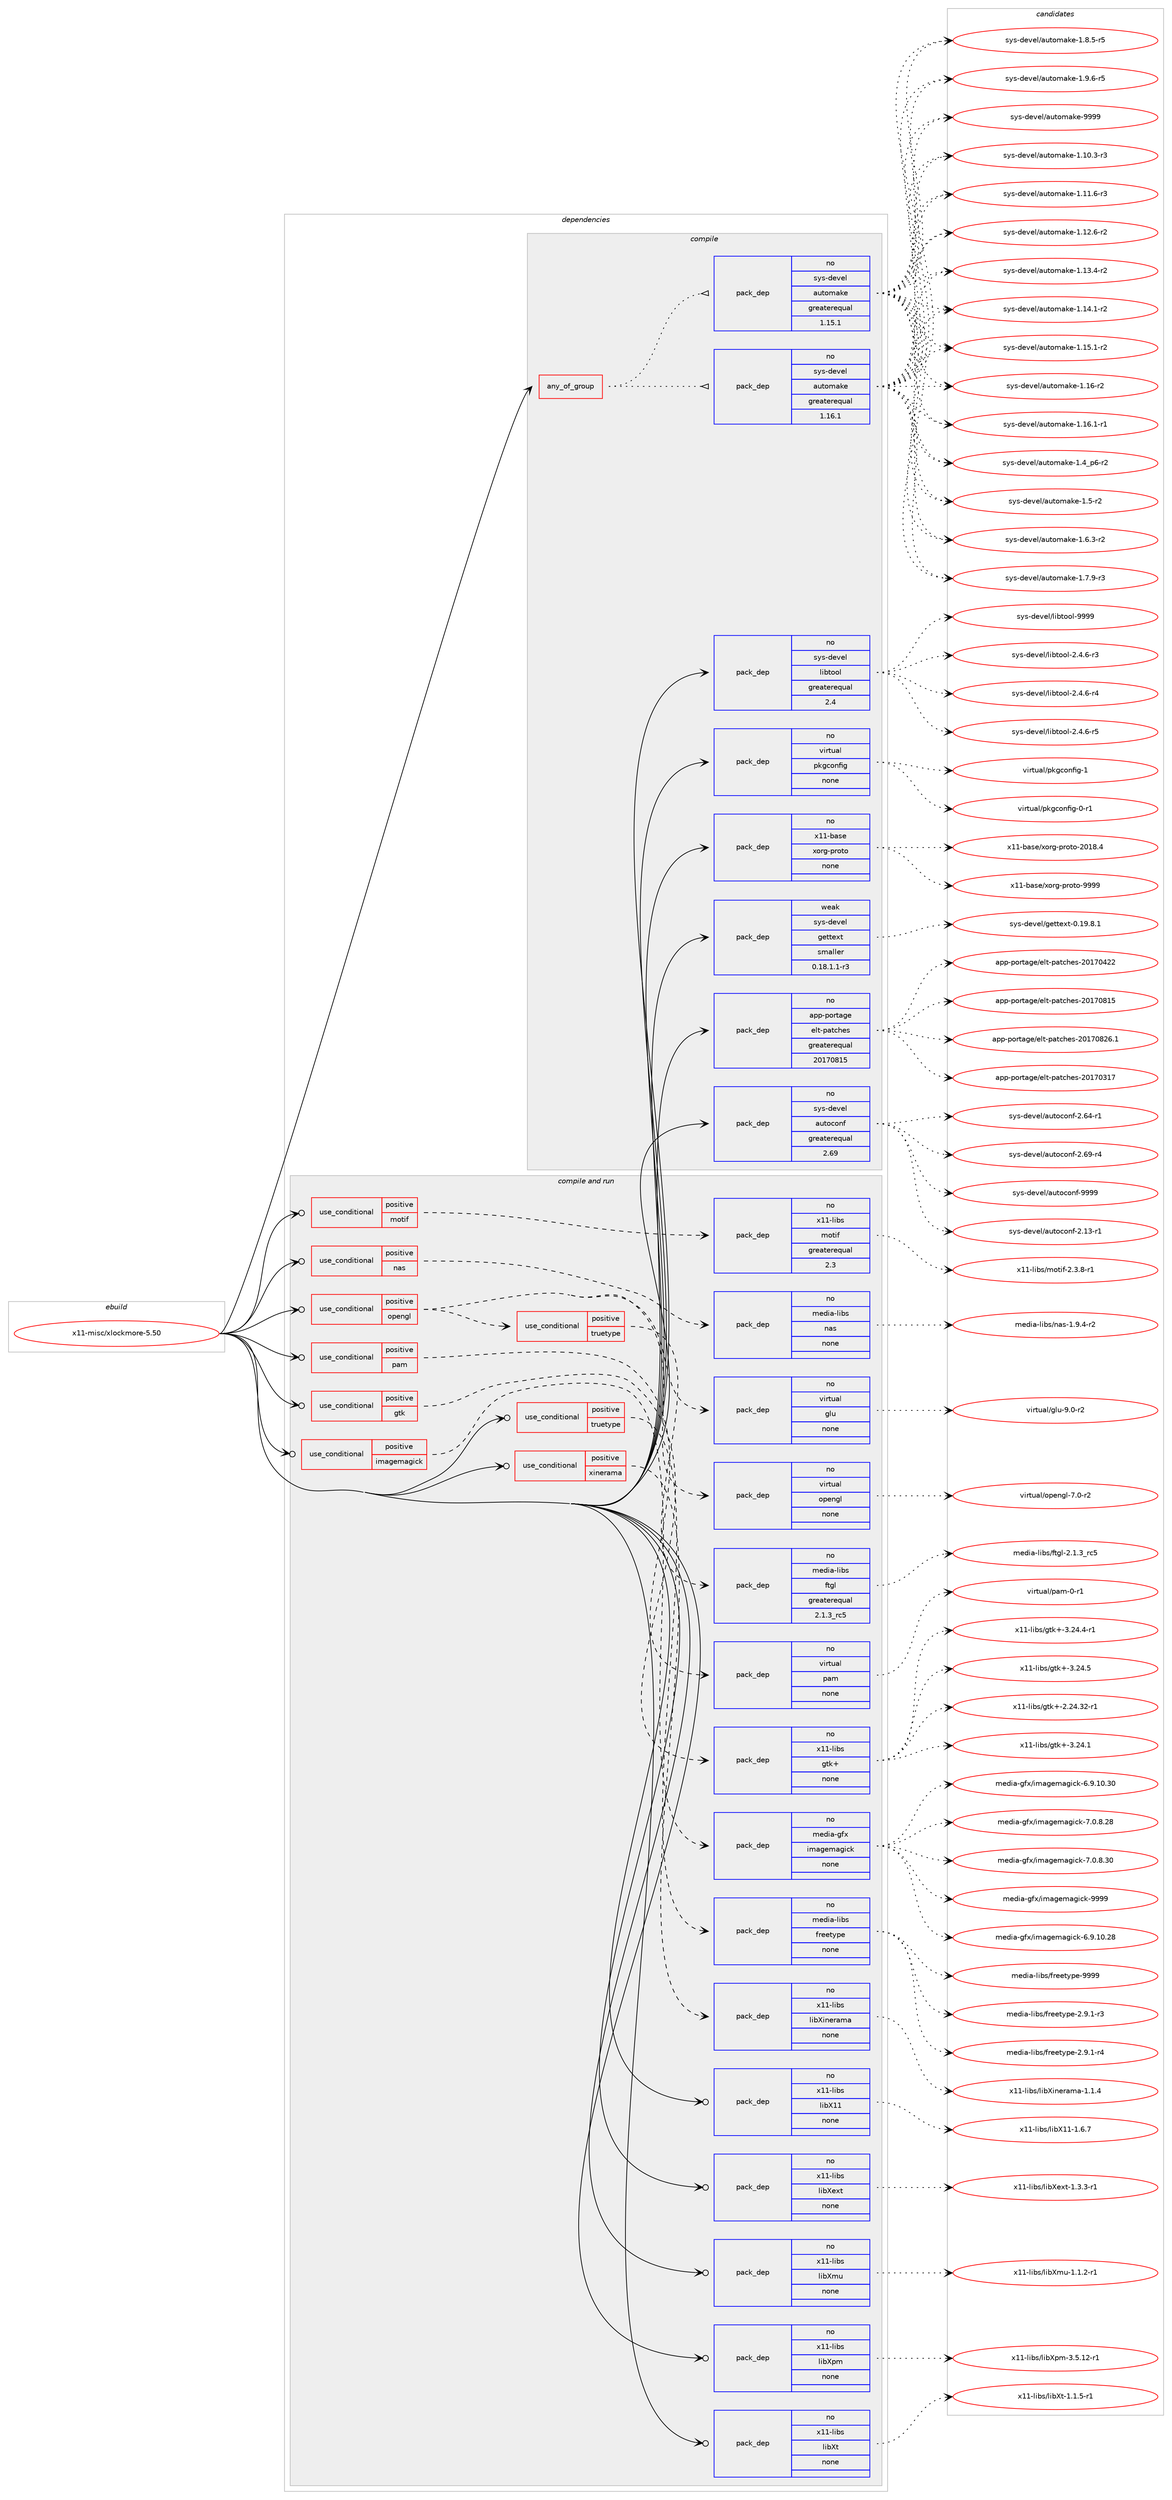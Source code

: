 digraph prolog {

# *************
# Graph options
# *************

newrank=true;
concentrate=true;
compound=true;
graph [rankdir=LR,fontname=Helvetica,fontsize=10,ranksep=1.5];#, ranksep=2.5, nodesep=0.2];
edge  [arrowhead=vee];
node  [fontname=Helvetica,fontsize=10];

# **********
# The ebuild
# **********

subgraph cluster_leftcol {
color=gray;
rank=same;
label=<<i>ebuild</i>>;
id [label="x11-misc/xlockmore-5.50", color=red, width=4, href="../x11-misc/xlockmore-5.50.svg"];
}

# ****************
# The dependencies
# ****************

subgraph cluster_midcol {
color=gray;
label=<<i>dependencies</i>>;
subgraph cluster_compile {
fillcolor="#eeeeee";
style=filled;
label=<<i>compile</i>>;
subgraph any28732 {
dependency1765636 [label=<<TABLE BORDER="0" CELLBORDER="1" CELLSPACING="0" CELLPADDING="4"><TR><TD CELLPADDING="10">any_of_group</TD></TR></TABLE>>, shape=none, color=red];subgraph pack1269099 {
dependency1765637 [label=<<TABLE BORDER="0" CELLBORDER="1" CELLSPACING="0" CELLPADDING="4" WIDTH="220"><TR><TD ROWSPAN="6" CELLPADDING="30">pack_dep</TD></TR><TR><TD WIDTH="110">no</TD></TR><TR><TD>sys-devel</TD></TR><TR><TD>automake</TD></TR><TR><TD>greaterequal</TD></TR><TR><TD>1.16.1</TD></TR></TABLE>>, shape=none, color=blue];
}
dependency1765636:e -> dependency1765637:w [weight=20,style="dotted",arrowhead="oinv"];
subgraph pack1269100 {
dependency1765638 [label=<<TABLE BORDER="0" CELLBORDER="1" CELLSPACING="0" CELLPADDING="4" WIDTH="220"><TR><TD ROWSPAN="6" CELLPADDING="30">pack_dep</TD></TR><TR><TD WIDTH="110">no</TD></TR><TR><TD>sys-devel</TD></TR><TR><TD>automake</TD></TR><TR><TD>greaterequal</TD></TR><TR><TD>1.15.1</TD></TR></TABLE>>, shape=none, color=blue];
}
dependency1765636:e -> dependency1765638:w [weight=20,style="dotted",arrowhead="oinv"];
}
id:e -> dependency1765636:w [weight=20,style="solid",arrowhead="vee"];
subgraph pack1269101 {
dependency1765639 [label=<<TABLE BORDER="0" CELLBORDER="1" CELLSPACING="0" CELLPADDING="4" WIDTH="220"><TR><TD ROWSPAN="6" CELLPADDING="30">pack_dep</TD></TR><TR><TD WIDTH="110">no</TD></TR><TR><TD>app-portage</TD></TR><TR><TD>elt-patches</TD></TR><TR><TD>greaterequal</TD></TR><TR><TD>20170815</TD></TR></TABLE>>, shape=none, color=blue];
}
id:e -> dependency1765639:w [weight=20,style="solid",arrowhead="vee"];
subgraph pack1269102 {
dependency1765640 [label=<<TABLE BORDER="0" CELLBORDER="1" CELLSPACING="0" CELLPADDING="4" WIDTH="220"><TR><TD ROWSPAN="6" CELLPADDING="30">pack_dep</TD></TR><TR><TD WIDTH="110">no</TD></TR><TR><TD>sys-devel</TD></TR><TR><TD>autoconf</TD></TR><TR><TD>greaterequal</TD></TR><TR><TD>2.69</TD></TR></TABLE>>, shape=none, color=blue];
}
id:e -> dependency1765640:w [weight=20,style="solid",arrowhead="vee"];
subgraph pack1269103 {
dependency1765641 [label=<<TABLE BORDER="0" CELLBORDER="1" CELLSPACING="0" CELLPADDING="4" WIDTH="220"><TR><TD ROWSPAN="6" CELLPADDING="30">pack_dep</TD></TR><TR><TD WIDTH="110">no</TD></TR><TR><TD>sys-devel</TD></TR><TR><TD>libtool</TD></TR><TR><TD>greaterequal</TD></TR><TR><TD>2.4</TD></TR></TABLE>>, shape=none, color=blue];
}
id:e -> dependency1765641:w [weight=20,style="solid",arrowhead="vee"];
subgraph pack1269104 {
dependency1765642 [label=<<TABLE BORDER="0" CELLBORDER="1" CELLSPACING="0" CELLPADDING="4" WIDTH="220"><TR><TD ROWSPAN="6" CELLPADDING="30">pack_dep</TD></TR><TR><TD WIDTH="110">no</TD></TR><TR><TD>virtual</TD></TR><TR><TD>pkgconfig</TD></TR><TR><TD>none</TD></TR><TR><TD></TD></TR></TABLE>>, shape=none, color=blue];
}
id:e -> dependency1765642:w [weight=20,style="solid",arrowhead="vee"];
subgraph pack1269105 {
dependency1765643 [label=<<TABLE BORDER="0" CELLBORDER="1" CELLSPACING="0" CELLPADDING="4" WIDTH="220"><TR><TD ROWSPAN="6" CELLPADDING="30">pack_dep</TD></TR><TR><TD WIDTH="110">no</TD></TR><TR><TD>x11-base</TD></TR><TR><TD>xorg-proto</TD></TR><TR><TD>none</TD></TR><TR><TD></TD></TR></TABLE>>, shape=none, color=blue];
}
id:e -> dependency1765643:w [weight=20,style="solid",arrowhead="vee"];
subgraph pack1269106 {
dependency1765644 [label=<<TABLE BORDER="0" CELLBORDER="1" CELLSPACING="0" CELLPADDING="4" WIDTH="220"><TR><TD ROWSPAN="6" CELLPADDING="30">pack_dep</TD></TR><TR><TD WIDTH="110">weak</TD></TR><TR><TD>sys-devel</TD></TR><TR><TD>gettext</TD></TR><TR><TD>smaller</TD></TR><TR><TD>0.18.1.1-r3</TD></TR></TABLE>>, shape=none, color=blue];
}
id:e -> dependency1765644:w [weight=20,style="solid",arrowhead="vee"];
}
subgraph cluster_compileandrun {
fillcolor="#eeeeee";
style=filled;
label=<<i>compile and run</i>>;
subgraph cond466797 {
dependency1765645 [label=<<TABLE BORDER="0" CELLBORDER="1" CELLSPACING="0" CELLPADDING="4"><TR><TD ROWSPAN="3" CELLPADDING="10">use_conditional</TD></TR><TR><TD>positive</TD></TR><TR><TD>gtk</TD></TR></TABLE>>, shape=none, color=red];
subgraph pack1269107 {
dependency1765646 [label=<<TABLE BORDER="0" CELLBORDER="1" CELLSPACING="0" CELLPADDING="4" WIDTH="220"><TR><TD ROWSPAN="6" CELLPADDING="30">pack_dep</TD></TR><TR><TD WIDTH="110">no</TD></TR><TR><TD>x11-libs</TD></TR><TR><TD>gtk+</TD></TR><TR><TD>none</TD></TR><TR><TD></TD></TR></TABLE>>, shape=none, color=blue];
}
dependency1765645:e -> dependency1765646:w [weight=20,style="dashed",arrowhead="vee"];
}
id:e -> dependency1765645:w [weight=20,style="solid",arrowhead="odotvee"];
subgraph cond466798 {
dependency1765647 [label=<<TABLE BORDER="0" CELLBORDER="1" CELLSPACING="0" CELLPADDING="4"><TR><TD ROWSPAN="3" CELLPADDING="10">use_conditional</TD></TR><TR><TD>positive</TD></TR><TR><TD>imagemagick</TD></TR></TABLE>>, shape=none, color=red];
subgraph pack1269108 {
dependency1765648 [label=<<TABLE BORDER="0" CELLBORDER="1" CELLSPACING="0" CELLPADDING="4" WIDTH="220"><TR><TD ROWSPAN="6" CELLPADDING="30">pack_dep</TD></TR><TR><TD WIDTH="110">no</TD></TR><TR><TD>media-gfx</TD></TR><TR><TD>imagemagick</TD></TR><TR><TD>none</TD></TR><TR><TD></TD></TR></TABLE>>, shape=none, color=blue];
}
dependency1765647:e -> dependency1765648:w [weight=20,style="dashed",arrowhead="vee"];
}
id:e -> dependency1765647:w [weight=20,style="solid",arrowhead="odotvee"];
subgraph cond466799 {
dependency1765649 [label=<<TABLE BORDER="0" CELLBORDER="1" CELLSPACING="0" CELLPADDING="4"><TR><TD ROWSPAN="3" CELLPADDING="10">use_conditional</TD></TR><TR><TD>positive</TD></TR><TR><TD>motif</TD></TR></TABLE>>, shape=none, color=red];
subgraph pack1269109 {
dependency1765650 [label=<<TABLE BORDER="0" CELLBORDER="1" CELLSPACING="0" CELLPADDING="4" WIDTH="220"><TR><TD ROWSPAN="6" CELLPADDING="30">pack_dep</TD></TR><TR><TD WIDTH="110">no</TD></TR><TR><TD>x11-libs</TD></TR><TR><TD>motif</TD></TR><TR><TD>greaterequal</TD></TR><TR><TD>2.3</TD></TR></TABLE>>, shape=none, color=blue];
}
dependency1765649:e -> dependency1765650:w [weight=20,style="dashed",arrowhead="vee"];
}
id:e -> dependency1765649:w [weight=20,style="solid",arrowhead="odotvee"];
subgraph cond466800 {
dependency1765651 [label=<<TABLE BORDER="0" CELLBORDER="1" CELLSPACING="0" CELLPADDING="4"><TR><TD ROWSPAN="3" CELLPADDING="10">use_conditional</TD></TR><TR><TD>positive</TD></TR><TR><TD>nas</TD></TR></TABLE>>, shape=none, color=red];
subgraph pack1269110 {
dependency1765652 [label=<<TABLE BORDER="0" CELLBORDER="1" CELLSPACING="0" CELLPADDING="4" WIDTH="220"><TR><TD ROWSPAN="6" CELLPADDING="30">pack_dep</TD></TR><TR><TD WIDTH="110">no</TD></TR><TR><TD>media-libs</TD></TR><TR><TD>nas</TD></TR><TR><TD>none</TD></TR><TR><TD></TD></TR></TABLE>>, shape=none, color=blue];
}
dependency1765651:e -> dependency1765652:w [weight=20,style="dashed",arrowhead="vee"];
}
id:e -> dependency1765651:w [weight=20,style="solid",arrowhead="odotvee"];
subgraph cond466801 {
dependency1765653 [label=<<TABLE BORDER="0" CELLBORDER="1" CELLSPACING="0" CELLPADDING="4"><TR><TD ROWSPAN="3" CELLPADDING="10">use_conditional</TD></TR><TR><TD>positive</TD></TR><TR><TD>opengl</TD></TR></TABLE>>, shape=none, color=red];
subgraph pack1269111 {
dependency1765654 [label=<<TABLE BORDER="0" CELLBORDER="1" CELLSPACING="0" CELLPADDING="4" WIDTH="220"><TR><TD ROWSPAN="6" CELLPADDING="30">pack_dep</TD></TR><TR><TD WIDTH="110">no</TD></TR><TR><TD>virtual</TD></TR><TR><TD>opengl</TD></TR><TR><TD>none</TD></TR><TR><TD></TD></TR></TABLE>>, shape=none, color=blue];
}
dependency1765653:e -> dependency1765654:w [weight=20,style="dashed",arrowhead="vee"];
subgraph pack1269112 {
dependency1765655 [label=<<TABLE BORDER="0" CELLBORDER="1" CELLSPACING="0" CELLPADDING="4" WIDTH="220"><TR><TD ROWSPAN="6" CELLPADDING="30">pack_dep</TD></TR><TR><TD WIDTH="110">no</TD></TR><TR><TD>virtual</TD></TR><TR><TD>glu</TD></TR><TR><TD>none</TD></TR><TR><TD></TD></TR></TABLE>>, shape=none, color=blue];
}
dependency1765653:e -> dependency1765655:w [weight=20,style="dashed",arrowhead="vee"];
subgraph cond466802 {
dependency1765656 [label=<<TABLE BORDER="0" CELLBORDER="1" CELLSPACING="0" CELLPADDING="4"><TR><TD ROWSPAN="3" CELLPADDING="10">use_conditional</TD></TR><TR><TD>positive</TD></TR><TR><TD>truetype</TD></TR></TABLE>>, shape=none, color=red];
subgraph pack1269113 {
dependency1765657 [label=<<TABLE BORDER="0" CELLBORDER="1" CELLSPACING="0" CELLPADDING="4" WIDTH="220"><TR><TD ROWSPAN="6" CELLPADDING="30">pack_dep</TD></TR><TR><TD WIDTH="110">no</TD></TR><TR><TD>media-libs</TD></TR><TR><TD>ftgl</TD></TR><TR><TD>greaterequal</TD></TR><TR><TD>2.1.3_rc5</TD></TR></TABLE>>, shape=none, color=blue];
}
dependency1765656:e -> dependency1765657:w [weight=20,style="dashed",arrowhead="vee"];
}
dependency1765653:e -> dependency1765656:w [weight=20,style="dashed",arrowhead="vee"];
}
id:e -> dependency1765653:w [weight=20,style="solid",arrowhead="odotvee"];
subgraph cond466803 {
dependency1765658 [label=<<TABLE BORDER="0" CELLBORDER="1" CELLSPACING="0" CELLPADDING="4"><TR><TD ROWSPAN="3" CELLPADDING="10">use_conditional</TD></TR><TR><TD>positive</TD></TR><TR><TD>pam</TD></TR></TABLE>>, shape=none, color=red];
subgraph pack1269114 {
dependency1765659 [label=<<TABLE BORDER="0" CELLBORDER="1" CELLSPACING="0" CELLPADDING="4" WIDTH="220"><TR><TD ROWSPAN="6" CELLPADDING="30">pack_dep</TD></TR><TR><TD WIDTH="110">no</TD></TR><TR><TD>virtual</TD></TR><TR><TD>pam</TD></TR><TR><TD>none</TD></TR><TR><TD></TD></TR></TABLE>>, shape=none, color=blue];
}
dependency1765658:e -> dependency1765659:w [weight=20,style="dashed",arrowhead="vee"];
}
id:e -> dependency1765658:w [weight=20,style="solid",arrowhead="odotvee"];
subgraph cond466804 {
dependency1765660 [label=<<TABLE BORDER="0" CELLBORDER="1" CELLSPACING="0" CELLPADDING="4"><TR><TD ROWSPAN="3" CELLPADDING="10">use_conditional</TD></TR><TR><TD>positive</TD></TR><TR><TD>truetype</TD></TR></TABLE>>, shape=none, color=red];
subgraph pack1269115 {
dependency1765661 [label=<<TABLE BORDER="0" CELLBORDER="1" CELLSPACING="0" CELLPADDING="4" WIDTH="220"><TR><TD ROWSPAN="6" CELLPADDING="30">pack_dep</TD></TR><TR><TD WIDTH="110">no</TD></TR><TR><TD>media-libs</TD></TR><TR><TD>freetype</TD></TR><TR><TD>none</TD></TR><TR><TD></TD></TR></TABLE>>, shape=none, color=blue];
}
dependency1765660:e -> dependency1765661:w [weight=20,style="dashed",arrowhead="vee"];
}
id:e -> dependency1765660:w [weight=20,style="solid",arrowhead="odotvee"];
subgraph cond466805 {
dependency1765662 [label=<<TABLE BORDER="0" CELLBORDER="1" CELLSPACING="0" CELLPADDING="4"><TR><TD ROWSPAN="3" CELLPADDING="10">use_conditional</TD></TR><TR><TD>positive</TD></TR><TR><TD>xinerama</TD></TR></TABLE>>, shape=none, color=red];
subgraph pack1269116 {
dependency1765663 [label=<<TABLE BORDER="0" CELLBORDER="1" CELLSPACING="0" CELLPADDING="4" WIDTH="220"><TR><TD ROWSPAN="6" CELLPADDING="30">pack_dep</TD></TR><TR><TD WIDTH="110">no</TD></TR><TR><TD>x11-libs</TD></TR><TR><TD>libXinerama</TD></TR><TR><TD>none</TD></TR><TR><TD></TD></TR></TABLE>>, shape=none, color=blue];
}
dependency1765662:e -> dependency1765663:w [weight=20,style="dashed",arrowhead="vee"];
}
id:e -> dependency1765662:w [weight=20,style="solid",arrowhead="odotvee"];
subgraph pack1269117 {
dependency1765664 [label=<<TABLE BORDER="0" CELLBORDER="1" CELLSPACING="0" CELLPADDING="4" WIDTH="220"><TR><TD ROWSPAN="6" CELLPADDING="30">pack_dep</TD></TR><TR><TD WIDTH="110">no</TD></TR><TR><TD>x11-libs</TD></TR><TR><TD>libX11</TD></TR><TR><TD>none</TD></TR><TR><TD></TD></TR></TABLE>>, shape=none, color=blue];
}
id:e -> dependency1765664:w [weight=20,style="solid",arrowhead="odotvee"];
subgraph pack1269118 {
dependency1765665 [label=<<TABLE BORDER="0" CELLBORDER="1" CELLSPACING="0" CELLPADDING="4" WIDTH="220"><TR><TD ROWSPAN="6" CELLPADDING="30">pack_dep</TD></TR><TR><TD WIDTH="110">no</TD></TR><TR><TD>x11-libs</TD></TR><TR><TD>libXext</TD></TR><TR><TD>none</TD></TR><TR><TD></TD></TR></TABLE>>, shape=none, color=blue];
}
id:e -> dependency1765665:w [weight=20,style="solid",arrowhead="odotvee"];
subgraph pack1269119 {
dependency1765666 [label=<<TABLE BORDER="0" CELLBORDER="1" CELLSPACING="0" CELLPADDING="4" WIDTH="220"><TR><TD ROWSPAN="6" CELLPADDING="30">pack_dep</TD></TR><TR><TD WIDTH="110">no</TD></TR><TR><TD>x11-libs</TD></TR><TR><TD>libXmu</TD></TR><TR><TD>none</TD></TR><TR><TD></TD></TR></TABLE>>, shape=none, color=blue];
}
id:e -> dependency1765666:w [weight=20,style="solid",arrowhead="odotvee"];
subgraph pack1269120 {
dependency1765667 [label=<<TABLE BORDER="0" CELLBORDER="1" CELLSPACING="0" CELLPADDING="4" WIDTH="220"><TR><TD ROWSPAN="6" CELLPADDING="30">pack_dep</TD></TR><TR><TD WIDTH="110">no</TD></TR><TR><TD>x11-libs</TD></TR><TR><TD>libXpm</TD></TR><TR><TD>none</TD></TR><TR><TD></TD></TR></TABLE>>, shape=none, color=blue];
}
id:e -> dependency1765667:w [weight=20,style="solid",arrowhead="odotvee"];
subgraph pack1269121 {
dependency1765668 [label=<<TABLE BORDER="0" CELLBORDER="1" CELLSPACING="0" CELLPADDING="4" WIDTH="220"><TR><TD ROWSPAN="6" CELLPADDING="30">pack_dep</TD></TR><TR><TD WIDTH="110">no</TD></TR><TR><TD>x11-libs</TD></TR><TR><TD>libXt</TD></TR><TR><TD>none</TD></TR><TR><TD></TD></TR></TABLE>>, shape=none, color=blue];
}
id:e -> dependency1765668:w [weight=20,style="solid",arrowhead="odotvee"];
}
subgraph cluster_run {
fillcolor="#eeeeee";
style=filled;
label=<<i>run</i>>;
}
}

# **************
# The candidates
# **************

subgraph cluster_choices {
rank=same;
color=gray;
label=<<i>candidates</i>>;

subgraph choice1269099 {
color=black;
nodesep=1;
choice11512111545100101118101108479711711611110997107101454946494846514511451 [label="sys-devel/automake-1.10.3-r3", color=red, width=4,href="../sys-devel/automake-1.10.3-r3.svg"];
choice11512111545100101118101108479711711611110997107101454946494946544511451 [label="sys-devel/automake-1.11.6-r3", color=red, width=4,href="../sys-devel/automake-1.11.6-r3.svg"];
choice11512111545100101118101108479711711611110997107101454946495046544511450 [label="sys-devel/automake-1.12.6-r2", color=red, width=4,href="../sys-devel/automake-1.12.6-r2.svg"];
choice11512111545100101118101108479711711611110997107101454946495146524511450 [label="sys-devel/automake-1.13.4-r2", color=red, width=4,href="../sys-devel/automake-1.13.4-r2.svg"];
choice11512111545100101118101108479711711611110997107101454946495246494511450 [label="sys-devel/automake-1.14.1-r2", color=red, width=4,href="../sys-devel/automake-1.14.1-r2.svg"];
choice11512111545100101118101108479711711611110997107101454946495346494511450 [label="sys-devel/automake-1.15.1-r2", color=red, width=4,href="../sys-devel/automake-1.15.1-r2.svg"];
choice1151211154510010111810110847971171161111099710710145494649544511450 [label="sys-devel/automake-1.16-r2", color=red, width=4,href="../sys-devel/automake-1.16-r2.svg"];
choice11512111545100101118101108479711711611110997107101454946495446494511449 [label="sys-devel/automake-1.16.1-r1", color=red, width=4,href="../sys-devel/automake-1.16.1-r1.svg"];
choice115121115451001011181011084797117116111109971071014549465295112544511450 [label="sys-devel/automake-1.4_p6-r2", color=red, width=4,href="../sys-devel/automake-1.4_p6-r2.svg"];
choice11512111545100101118101108479711711611110997107101454946534511450 [label="sys-devel/automake-1.5-r2", color=red, width=4,href="../sys-devel/automake-1.5-r2.svg"];
choice115121115451001011181011084797117116111109971071014549465446514511450 [label="sys-devel/automake-1.6.3-r2", color=red, width=4,href="../sys-devel/automake-1.6.3-r2.svg"];
choice115121115451001011181011084797117116111109971071014549465546574511451 [label="sys-devel/automake-1.7.9-r3", color=red, width=4,href="../sys-devel/automake-1.7.9-r3.svg"];
choice115121115451001011181011084797117116111109971071014549465646534511453 [label="sys-devel/automake-1.8.5-r5", color=red, width=4,href="../sys-devel/automake-1.8.5-r5.svg"];
choice115121115451001011181011084797117116111109971071014549465746544511453 [label="sys-devel/automake-1.9.6-r5", color=red, width=4,href="../sys-devel/automake-1.9.6-r5.svg"];
choice115121115451001011181011084797117116111109971071014557575757 [label="sys-devel/automake-9999", color=red, width=4,href="../sys-devel/automake-9999.svg"];
dependency1765637:e -> choice11512111545100101118101108479711711611110997107101454946494846514511451:w [style=dotted,weight="100"];
dependency1765637:e -> choice11512111545100101118101108479711711611110997107101454946494946544511451:w [style=dotted,weight="100"];
dependency1765637:e -> choice11512111545100101118101108479711711611110997107101454946495046544511450:w [style=dotted,weight="100"];
dependency1765637:e -> choice11512111545100101118101108479711711611110997107101454946495146524511450:w [style=dotted,weight="100"];
dependency1765637:e -> choice11512111545100101118101108479711711611110997107101454946495246494511450:w [style=dotted,weight="100"];
dependency1765637:e -> choice11512111545100101118101108479711711611110997107101454946495346494511450:w [style=dotted,weight="100"];
dependency1765637:e -> choice1151211154510010111810110847971171161111099710710145494649544511450:w [style=dotted,weight="100"];
dependency1765637:e -> choice11512111545100101118101108479711711611110997107101454946495446494511449:w [style=dotted,weight="100"];
dependency1765637:e -> choice115121115451001011181011084797117116111109971071014549465295112544511450:w [style=dotted,weight="100"];
dependency1765637:e -> choice11512111545100101118101108479711711611110997107101454946534511450:w [style=dotted,weight="100"];
dependency1765637:e -> choice115121115451001011181011084797117116111109971071014549465446514511450:w [style=dotted,weight="100"];
dependency1765637:e -> choice115121115451001011181011084797117116111109971071014549465546574511451:w [style=dotted,weight="100"];
dependency1765637:e -> choice115121115451001011181011084797117116111109971071014549465646534511453:w [style=dotted,weight="100"];
dependency1765637:e -> choice115121115451001011181011084797117116111109971071014549465746544511453:w [style=dotted,weight="100"];
dependency1765637:e -> choice115121115451001011181011084797117116111109971071014557575757:w [style=dotted,weight="100"];
}
subgraph choice1269100 {
color=black;
nodesep=1;
choice11512111545100101118101108479711711611110997107101454946494846514511451 [label="sys-devel/automake-1.10.3-r3", color=red, width=4,href="../sys-devel/automake-1.10.3-r3.svg"];
choice11512111545100101118101108479711711611110997107101454946494946544511451 [label="sys-devel/automake-1.11.6-r3", color=red, width=4,href="../sys-devel/automake-1.11.6-r3.svg"];
choice11512111545100101118101108479711711611110997107101454946495046544511450 [label="sys-devel/automake-1.12.6-r2", color=red, width=4,href="../sys-devel/automake-1.12.6-r2.svg"];
choice11512111545100101118101108479711711611110997107101454946495146524511450 [label="sys-devel/automake-1.13.4-r2", color=red, width=4,href="../sys-devel/automake-1.13.4-r2.svg"];
choice11512111545100101118101108479711711611110997107101454946495246494511450 [label="sys-devel/automake-1.14.1-r2", color=red, width=4,href="../sys-devel/automake-1.14.1-r2.svg"];
choice11512111545100101118101108479711711611110997107101454946495346494511450 [label="sys-devel/automake-1.15.1-r2", color=red, width=4,href="../sys-devel/automake-1.15.1-r2.svg"];
choice1151211154510010111810110847971171161111099710710145494649544511450 [label="sys-devel/automake-1.16-r2", color=red, width=4,href="../sys-devel/automake-1.16-r2.svg"];
choice11512111545100101118101108479711711611110997107101454946495446494511449 [label="sys-devel/automake-1.16.1-r1", color=red, width=4,href="../sys-devel/automake-1.16.1-r1.svg"];
choice115121115451001011181011084797117116111109971071014549465295112544511450 [label="sys-devel/automake-1.4_p6-r2", color=red, width=4,href="../sys-devel/automake-1.4_p6-r2.svg"];
choice11512111545100101118101108479711711611110997107101454946534511450 [label="sys-devel/automake-1.5-r2", color=red, width=4,href="../sys-devel/automake-1.5-r2.svg"];
choice115121115451001011181011084797117116111109971071014549465446514511450 [label="sys-devel/automake-1.6.3-r2", color=red, width=4,href="../sys-devel/automake-1.6.3-r2.svg"];
choice115121115451001011181011084797117116111109971071014549465546574511451 [label="sys-devel/automake-1.7.9-r3", color=red, width=4,href="../sys-devel/automake-1.7.9-r3.svg"];
choice115121115451001011181011084797117116111109971071014549465646534511453 [label="sys-devel/automake-1.8.5-r5", color=red, width=4,href="../sys-devel/automake-1.8.5-r5.svg"];
choice115121115451001011181011084797117116111109971071014549465746544511453 [label="sys-devel/automake-1.9.6-r5", color=red, width=4,href="../sys-devel/automake-1.9.6-r5.svg"];
choice115121115451001011181011084797117116111109971071014557575757 [label="sys-devel/automake-9999", color=red, width=4,href="../sys-devel/automake-9999.svg"];
dependency1765638:e -> choice11512111545100101118101108479711711611110997107101454946494846514511451:w [style=dotted,weight="100"];
dependency1765638:e -> choice11512111545100101118101108479711711611110997107101454946494946544511451:w [style=dotted,weight="100"];
dependency1765638:e -> choice11512111545100101118101108479711711611110997107101454946495046544511450:w [style=dotted,weight="100"];
dependency1765638:e -> choice11512111545100101118101108479711711611110997107101454946495146524511450:w [style=dotted,weight="100"];
dependency1765638:e -> choice11512111545100101118101108479711711611110997107101454946495246494511450:w [style=dotted,weight="100"];
dependency1765638:e -> choice11512111545100101118101108479711711611110997107101454946495346494511450:w [style=dotted,weight="100"];
dependency1765638:e -> choice1151211154510010111810110847971171161111099710710145494649544511450:w [style=dotted,weight="100"];
dependency1765638:e -> choice11512111545100101118101108479711711611110997107101454946495446494511449:w [style=dotted,weight="100"];
dependency1765638:e -> choice115121115451001011181011084797117116111109971071014549465295112544511450:w [style=dotted,weight="100"];
dependency1765638:e -> choice11512111545100101118101108479711711611110997107101454946534511450:w [style=dotted,weight="100"];
dependency1765638:e -> choice115121115451001011181011084797117116111109971071014549465446514511450:w [style=dotted,weight="100"];
dependency1765638:e -> choice115121115451001011181011084797117116111109971071014549465546574511451:w [style=dotted,weight="100"];
dependency1765638:e -> choice115121115451001011181011084797117116111109971071014549465646534511453:w [style=dotted,weight="100"];
dependency1765638:e -> choice115121115451001011181011084797117116111109971071014549465746544511453:w [style=dotted,weight="100"];
dependency1765638:e -> choice115121115451001011181011084797117116111109971071014557575757:w [style=dotted,weight="100"];
}
subgraph choice1269101 {
color=black;
nodesep=1;
choice97112112451121111141169710310147101108116451129711699104101115455048495548514955 [label="app-portage/elt-patches-20170317", color=red, width=4,href="../app-portage/elt-patches-20170317.svg"];
choice97112112451121111141169710310147101108116451129711699104101115455048495548525050 [label="app-portage/elt-patches-20170422", color=red, width=4,href="../app-portage/elt-patches-20170422.svg"];
choice97112112451121111141169710310147101108116451129711699104101115455048495548564953 [label="app-portage/elt-patches-20170815", color=red, width=4,href="../app-portage/elt-patches-20170815.svg"];
choice971121124511211111411697103101471011081164511297116991041011154550484955485650544649 [label="app-portage/elt-patches-20170826.1", color=red, width=4,href="../app-portage/elt-patches-20170826.1.svg"];
dependency1765639:e -> choice97112112451121111141169710310147101108116451129711699104101115455048495548514955:w [style=dotted,weight="100"];
dependency1765639:e -> choice97112112451121111141169710310147101108116451129711699104101115455048495548525050:w [style=dotted,weight="100"];
dependency1765639:e -> choice97112112451121111141169710310147101108116451129711699104101115455048495548564953:w [style=dotted,weight="100"];
dependency1765639:e -> choice971121124511211111411697103101471011081164511297116991041011154550484955485650544649:w [style=dotted,weight="100"];
}
subgraph choice1269102 {
color=black;
nodesep=1;
choice1151211154510010111810110847971171161119911111010245504649514511449 [label="sys-devel/autoconf-2.13-r1", color=red, width=4,href="../sys-devel/autoconf-2.13-r1.svg"];
choice1151211154510010111810110847971171161119911111010245504654524511449 [label="sys-devel/autoconf-2.64-r1", color=red, width=4,href="../sys-devel/autoconf-2.64-r1.svg"];
choice1151211154510010111810110847971171161119911111010245504654574511452 [label="sys-devel/autoconf-2.69-r4", color=red, width=4,href="../sys-devel/autoconf-2.69-r4.svg"];
choice115121115451001011181011084797117116111991111101024557575757 [label="sys-devel/autoconf-9999", color=red, width=4,href="../sys-devel/autoconf-9999.svg"];
dependency1765640:e -> choice1151211154510010111810110847971171161119911111010245504649514511449:w [style=dotted,weight="100"];
dependency1765640:e -> choice1151211154510010111810110847971171161119911111010245504654524511449:w [style=dotted,weight="100"];
dependency1765640:e -> choice1151211154510010111810110847971171161119911111010245504654574511452:w [style=dotted,weight="100"];
dependency1765640:e -> choice115121115451001011181011084797117116111991111101024557575757:w [style=dotted,weight="100"];
}
subgraph choice1269103 {
color=black;
nodesep=1;
choice1151211154510010111810110847108105981161111111084550465246544511451 [label="sys-devel/libtool-2.4.6-r3", color=red, width=4,href="../sys-devel/libtool-2.4.6-r3.svg"];
choice1151211154510010111810110847108105981161111111084550465246544511452 [label="sys-devel/libtool-2.4.6-r4", color=red, width=4,href="../sys-devel/libtool-2.4.6-r4.svg"];
choice1151211154510010111810110847108105981161111111084550465246544511453 [label="sys-devel/libtool-2.4.6-r5", color=red, width=4,href="../sys-devel/libtool-2.4.6-r5.svg"];
choice1151211154510010111810110847108105981161111111084557575757 [label="sys-devel/libtool-9999", color=red, width=4,href="../sys-devel/libtool-9999.svg"];
dependency1765641:e -> choice1151211154510010111810110847108105981161111111084550465246544511451:w [style=dotted,weight="100"];
dependency1765641:e -> choice1151211154510010111810110847108105981161111111084550465246544511452:w [style=dotted,weight="100"];
dependency1765641:e -> choice1151211154510010111810110847108105981161111111084550465246544511453:w [style=dotted,weight="100"];
dependency1765641:e -> choice1151211154510010111810110847108105981161111111084557575757:w [style=dotted,weight="100"];
}
subgraph choice1269104 {
color=black;
nodesep=1;
choice11810511411611797108471121071039911111010210510345484511449 [label="virtual/pkgconfig-0-r1", color=red, width=4,href="../virtual/pkgconfig-0-r1.svg"];
choice1181051141161179710847112107103991111101021051034549 [label="virtual/pkgconfig-1", color=red, width=4,href="../virtual/pkgconfig-1.svg"];
dependency1765642:e -> choice11810511411611797108471121071039911111010210510345484511449:w [style=dotted,weight="100"];
dependency1765642:e -> choice1181051141161179710847112107103991111101021051034549:w [style=dotted,weight="100"];
}
subgraph choice1269105 {
color=black;
nodesep=1;
choice1204949459897115101471201111141034511211411111611145504849564652 [label="x11-base/xorg-proto-2018.4", color=red, width=4,href="../x11-base/xorg-proto-2018.4.svg"];
choice120494945989711510147120111114103451121141111161114557575757 [label="x11-base/xorg-proto-9999", color=red, width=4,href="../x11-base/xorg-proto-9999.svg"];
dependency1765643:e -> choice1204949459897115101471201111141034511211411111611145504849564652:w [style=dotted,weight="100"];
dependency1765643:e -> choice120494945989711510147120111114103451121141111161114557575757:w [style=dotted,weight="100"];
}
subgraph choice1269106 {
color=black;
nodesep=1;
choice1151211154510010111810110847103101116116101120116454846495746564649 [label="sys-devel/gettext-0.19.8.1", color=red, width=4,href="../sys-devel/gettext-0.19.8.1.svg"];
dependency1765644:e -> choice1151211154510010111810110847103101116116101120116454846495746564649:w [style=dotted,weight="100"];
}
subgraph choice1269107 {
color=black;
nodesep=1;
choice12049494510810598115471031161074345504650524651504511449 [label="x11-libs/gtk+-2.24.32-r1", color=red, width=4,href="../x11-libs/gtk+-2.24.32-r1.svg"];
choice12049494510810598115471031161074345514650524649 [label="x11-libs/gtk+-3.24.1", color=red, width=4,href="../x11-libs/gtk+-3.24.1.svg"];
choice120494945108105981154710311610743455146505246524511449 [label="x11-libs/gtk+-3.24.4-r1", color=red, width=4,href="../x11-libs/gtk+-3.24.4-r1.svg"];
choice12049494510810598115471031161074345514650524653 [label="x11-libs/gtk+-3.24.5", color=red, width=4,href="../x11-libs/gtk+-3.24.5.svg"];
dependency1765646:e -> choice12049494510810598115471031161074345504650524651504511449:w [style=dotted,weight="100"];
dependency1765646:e -> choice12049494510810598115471031161074345514650524649:w [style=dotted,weight="100"];
dependency1765646:e -> choice120494945108105981154710311610743455146505246524511449:w [style=dotted,weight="100"];
dependency1765646:e -> choice12049494510810598115471031161074345514650524653:w [style=dotted,weight="100"];
}
subgraph choice1269108 {
color=black;
nodesep=1;
choice10910110010597451031021204710510997103101109971031059910745544657464948465056 [label="media-gfx/imagemagick-6.9.10.28", color=red, width=4,href="../media-gfx/imagemagick-6.9.10.28.svg"];
choice10910110010597451031021204710510997103101109971031059910745544657464948465148 [label="media-gfx/imagemagick-6.9.10.30", color=red, width=4,href="../media-gfx/imagemagick-6.9.10.30.svg"];
choice109101100105974510310212047105109971031011099710310599107455546484656465056 [label="media-gfx/imagemagick-7.0.8.28", color=red, width=4,href="../media-gfx/imagemagick-7.0.8.28.svg"];
choice109101100105974510310212047105109971031011099710310599107455546484656465148 [label="media-gfx/imagemagick-7.0.8.30", color=red, width=4,href="../media-gfx/imagemagick-7.0.8.30.svg"];
choice1091011001059745103102120471051099710310110997103105991074557575757 [label="media-gfx/imagemagick-9999", color=red, width=4,href="../media-gfx/imagemagick-9999.svg"];
dependency1765648:e -> choice10910110010597451031021204710510997103101109971031059910745544657464948465056:w [style=dotted,weight="100"];
dependency1765648:e -> choice10910110010597451031021204710510997103101109971031059910745544657464948465148:w [style=dotted,weight="100"];
dependency1765648:e -> choice109101100105974510310212047105109971031011099710310599107455546484656465056:w [style=dotted,weight="100"];
dependency1765648:e -> choice109101100105974510310212047105109971031011099710310599107455546484656465148:w [style=dotted,weight="100"];
dependency1765648:e -> choice1091011001059745103102120471051099710310110997103105991074557575757:w [style=dotted,weight="100"];
}
subgraph choice1269109 {
color=black;
nodesep=1;
choice12049494510810598115471091111161051024550465146564511449 [label="x11-libs/motif-2.3.8-r1", color=red, width=4,href="../x11-libs/motif-2.3.8-r1.svg"];
dependency1765650:e -> choice12049494510810598115471091111161051024550465146564511449:w [style=dotted,weight="100"];
}
subgraph choice1269110 {
color=black;
nodesep=1;
choice10910110010597451081059811547110971154549465746524511450 [label="media-libs/nas-1.9.4-r2", color=red, width=4,href="../media-libs/nas-1.9.4-r2.svg"];
dependency1765652:e -> choice10910110010597451081059811547110971154549465746524511450:w [style=dotted,weight="100"];
}
subgraph choice1269111 {
color=black;
nodesep=1;
choice1181051141161179710847111112101110103108455546484511450 [label="virtual/opengl-7.0-r2", color=red, width=4,href="../virtual/opengl-7.0-r2.svg"];
dependency1765654:e -> choice1181051141161179710847111112101110103108455546484511450:w [style=dotted,weight="100"];
}
subgraph choice1269112 {
color=black;
nodesep=1;
choice1181051141161179710847103108117455746484511450 [label="virtual/glu-9.0-r2", color=red, width=4,href="../virtual/glu-9.0-r2.svg"];
dependency1765655:e -> choice1181051141161179710847103108117455746484511450:w [style=dotted,weight="100"];
}
subgraph choice1269113 {
color=black;
nodesep=1;
choice10910110010597451081059811547102116103108455046494651951149953 [label="media-libs/ftgl-2.1.3_rc5", color=red, width=4,href="../media-libs/ftgl-2.1.3_rc5.svg"];
dependency1765657:e -> choice10910110010597451081059811547102116103108455046494651951149953:w [style=dotted,weight="100"];
}
subgraph choice1269114 {
color=black;
nodesep=1;
choice11810511411611797108471129710945484511449 [label="virtual/pam-0-r1", color=red, width=4,href="../virtual/pam-0-r1.svg"];
dependency1765659:e -> choice11810511411611797108471129710945484511449:w [style=dotted,weight="100"];
}
subgraph choice1269115 {
color=black;
nodesep=1;
choice109101100105974510810598115471021141011011161211121014550465746494511451 [label="media-libs/freetype-2.9.1-r3", color=red, width=4,href="../media-libs/freetype-2.9.1-r3.svg"];
choice109101100105974510810598115471021141011011161211121014550465746494511452 [label="media-libs/freetype-2.9.1-r4", color=red, width=4,href="../media-libs/freetype-2.9.1-r4.svg"];
choice109101100105974510810598115471021141011011161211121014557575757 [label="media-libs/freetype-9999", color=red, width=4,href="../media-libs/freetype-9999.svg"];
dependency1765661:e -> choice109101100105974510810598115471021141011011161211121014550465746494511451:w [style=dotted,weight="100"];
dependency1765661:e -> choice109101100105974510810598115471021141011011161211121014550465746494511452:w [style=dotted,weight="100"];
dependency1765661:e -> choice109101100105974510810598115471021141011011161211121014557575757:w [style=dotted,weight="100"];
}
subgraph choice1269116 {
color=black;
nodesep=1;
choice120494945108105981154710810598881051101011149710997454946494652 [label="x11-libs/libXinerama-1.1.4", color=red, width=4,href="../x11-libs/libXinerama-1.1.4.svg"];
dependency1765663:e -> choice120494945108105981154710810598881051101011149710997454946494652:w [style=dotted,weight="100"];
}
subgraph choice1269117 {
color=black;
nodesep=1;
choice120494945108105981154710810598884949454946544655 [label="x11-libs/libX11-1.6.7", color=red, width=4,href="../x11-libs/libX11-1.6.7.svg"];
dependency1765664:e -> choice120494945108105981154710810598884949454946544655:w [style=dotted,weight="100"];
}
subgraph choice1269118 {
color=black;
nodesep=1;
choice120494945108105981154710810598881011201164549465146514511449 [label="x11-libs/libXext-1.3.3-r1", color=red, width=4,href="../x11-libs/libXext-1.3.3-r1.svg"];
dependency1765665:e -> choice120494945108105981154710810598881011201164549465146514511449:w [style=dotted,weight="100"];
}
subgraph choice1269119 {
color=black;
nodesep=1;
choice120494945108105981154710810598881091174549464946504511449 [label="x11-libs/libXmu-1.1.2-r1", color=red, width=4,href="../x11-libs/libXmu-1.1.2-r1.svg"];
dependency1765666:e -> choice120494945108105981154710810598881091174549464946504511449:w [style=dotted,weight="100"];
}
subgraph choice1269120 {
color=black;
nodesep=1;
choice12049494510810598115471081059888112109455146534649504511449 [label="x11-libs/libXpm-3.5.12-r1", color=red, width=4,href="../x11-libs/libXpm-3.5.12-r1.svg"];
dependency1765667:e -> choice12049494510810598115471081059888112109455146534649504511449:w [style=dotted,weight="100"];
}
subgraph choice1269121 {
color=black;
nodesep=1;
choice120494945108105981154710810598881164549464946534511449 [label="x11-libs/libXt-1.1.5-r1", color=red, width=4,href="../x11-libs/libXt-1.1.5-r1.svg"];
dependency1765668:e -> choice120494945108105981154710810598881164549464946534511449:w [style=dotted,weight="100"];
}
}

}
